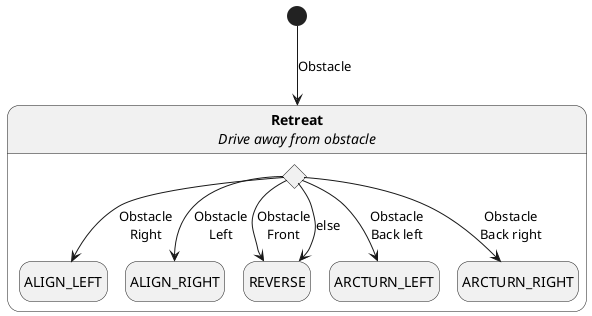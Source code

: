 @startuml RetreatState

hide empty description

state "<b>Retreat</b>\n<i>Drive away from obstacle</i>" as Retreat
[*] --> Retreat : Obstacle

state Retreat {
    state ObstacleDetected <<choice>>
    state AlignLeft as "ALIGN_LEFT"
    state AlignRight as "ALIGN_RIGHT"
    state Reverse as "REVERSE"
    state ArcturnLeft as "ARCTURN_LEFT"
    state ArcturnRight as "ARCTURN_RIGHT"

    ObstacleDetected --> AlignLeft : Obstacle\nRight
    ObstacleDetected --> AlignRight : Obstacle\nLeft
    ObstacleDetected --> Reverse : Obstacle\nFront
    ObstacleDetected --> ArcturnLeft : Obstacle\nBack left
    ObstacleDetected --> ArcturnRight : Obstacle\nBack right
    ObstacleDetected --> Reverse : else

}

@enduml